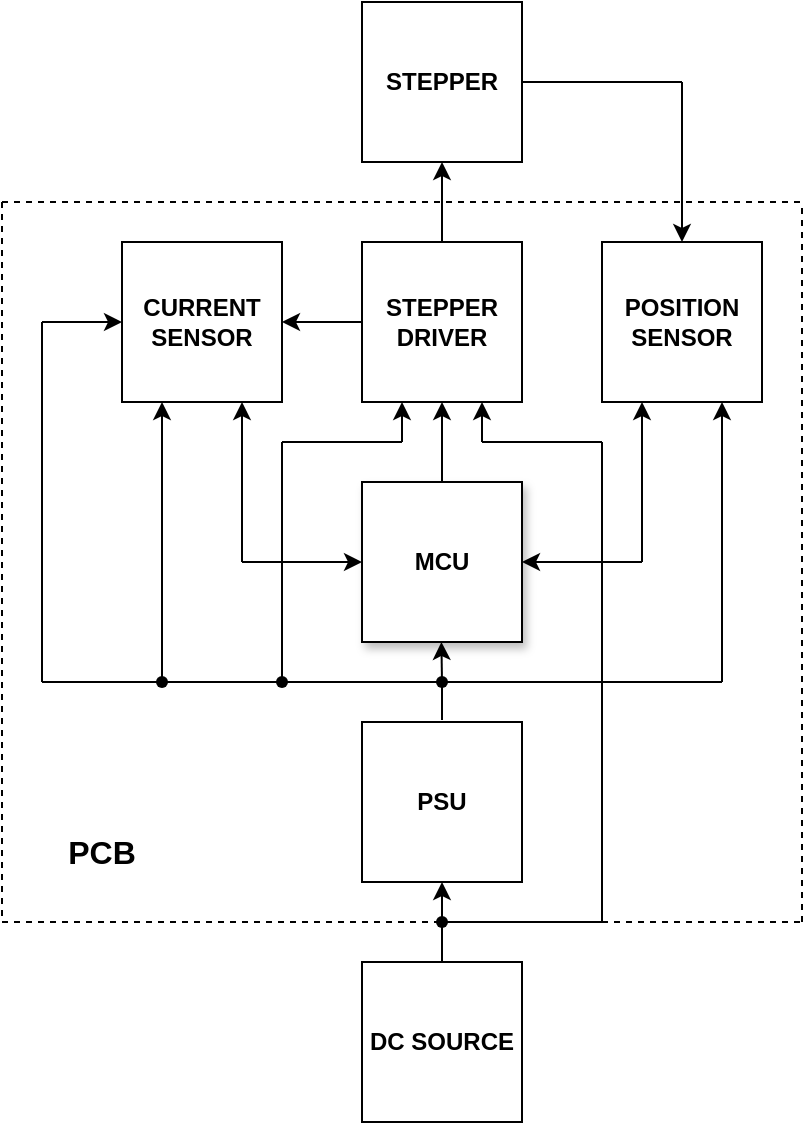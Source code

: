 <mxfile version="28.2.8">
  <diagram name="Page-1" id="waZ6OkVSSsrsFuy_pqfZ">
    <mxGraphModel dx="1141" dy="636" grid="1" gridSize="10" guides="1" tooltips="1" connect="1" arrows="1" fold="1" page="1" pageScale="1" pageWidth="1169" pageHeight="827" math="0" shadow="0">
      <root>
        <mxCell id="0" />
        <mxCell id="1" parent="0" />
        <mxCell id="_MH51mvYhy1DslRa7ztJ-1" value="&lt;div&gt;MCU&lt;/div&gt;" style="rounded=0;whiteSpace=wrap;html=1;glass=0;shadow=1;fontStyle=1;fontFamily=Helvetica;" parent="1" vertex="1">
          <mxGeometry x="520" y="320" width="80" height="80" as="geometry" />
        </mxCell>
        <mxCell id="_MH51mvYhy1DslRa7ztJ-3" value="STEPPER DRIVER" style="rounded=0;whiteSpace=wrap;html=1;fontStyle=1;fontFamily=Helvetica;" parent="1" vertex="1">
          <mxGeometry x="520" y="200" width="80" height="80" as="geometry" />
        </mxCell>
        <mxCell id="_MH51mvYhy1DslRa7ztJ-4" value="POSITION SENSOR" style="rounded=0;whiteSpace=wrap;html=1;fontStyle=1;fontFamily=Helvetica;" parent="1" vertex="1">
          <mxGeometry x="640" y="200" width="80" height="80" as="geometry" />
        </mxCell>
        <mxCell id="_MH51mvYhy1DslRa7ztJ-5" value="PSU" style="rounded=0;whiteSpace=wrap;html=1;fontStyle=1;fontFamily=Helvetica;" parent="1" vertex="1">
          <mxGeometry x="520" y="440" width="80" height="80" as="geometry" />
        </mxCell>
        <mxCell id="_MH51mvYhy1DslRa7ztJ-22" value="" style="endArrow=none;html=1;rounded=0;exitX=0.5;exitY=0;exitDx=0;exitDy=0;fontStyle=1;fontFamily=Helvetica;" parent="1" source="_MH51mvYhy1DslRa7ztJ-5" edge="1">
          <mxGeometry width="50" height="50" relative="1" as="geometry">
            <mxPoint x="630" y="400" as="sourcePoint" />
            <mxPoint x="560" y="440" as="targetPoint" />
          </mxGeometry>
        </mxCell>
        <mxCell id="_MH51mvYhy1DslRa7ztJ-23" value="" style="endArrow=none;html=1;rounded=0;fontStyle=1;fontFamily=Helvetica;" parent="1" edge="1">
          <mxGeometry width="50" height="50" relative="1" as="geometry">
            <mxPoint x="560" y="420" as="sourcePoint" />
            <mxPoint x="700" y="420" as="targetPoint" />
          </mxGeometry>
        </mxCell>
        <mxCell id="_MH51mvYhy1DslRa7ztJ-24" value="" style="endArrow=none;html=1;rounded=0;fontStyle=1;fontFamily=Helvetica;" parent="1" source="_MH51mvYhy1DslRa7ztJ-105" edge="1">
          <mxGeometry width="50" height="50" relative="1" as="geometry">
            <mxPoint x="560" y="440" as="sourcePoint" />
            <mxPoint x="400" y="420" as="targetPoint" />
          </mxGeometry>
        </mxCell>
        <mxCell id="_MH51mvYhy1DslRa7ztJ-26" value="" style="endArrow=classic;html=1;rounded=0;entryX=0.5;entryY=1;entryDx=0;entryDy=0;fontStyle=1;fontFamily=Helvetica;" parent="1" source="_MH51mvYhy1DslRa7ztJ-102" edge="1">
          <mxGeometry width="50" height="50" relative="1" as="geometry">
            <mxPoint x="559.71" y="440" as="sourcePoint" />
            <mxPoint x="559.71" y="400" as="targetPoint" />
          </mxGeometry>
        </mxCell>
        <mxCell id="_MH51mvYhy1DslRa7ztJ-28" value="CURRENT SENSOR" style="whiteSpace=wrap;html=1;aspect=fixed;fontStyle=1;fontFamily=Helvetica;" parent="1" vertex="1">
          <mxGeometry x="400" y="200" width="80" height="80" as="geometry" />
        </mxCell>
        <mxCell id="_MH51mvYhy1DslRa7ztJ-29" value="" style="endArrow=none;html=1;rounded=0;fontStyle=1;fontFamily=Helvetica;" parent="1" edge="1">
          <mxGeometry width="50" height="50" relative="1" as="geometry">
            <mxPoint x="360" y="420" as="sourcePoint" />
            <mxPoint x="400" y="420" as="targetPoint" />
          </mxGeometry>
        </mxCell>
        <mxCell id="_MH51mvYhy1DslRa7ztJ-30" value="" style="endArrow=none;html=1;rounded=0;fontStyle=1;fontFamily=Helvetica;" parent="1" edge="1">
          <mxGeometry width="50" height="50" relative="1" as="geometry">
            <mxPoint x="360" y="420" as="sourcePoint" />
            <mxPoint x="360" y="240" as="targetPoint" />
          </mxGeometry>
        </mxCell>
        <mxCell id="_MH51mvYhy1DslRa7ztJ-31" value="" style="endArrow=classic;html=1;rounded=0;entryX=0;entryY=0.5;entryDx=0;entryDy=0;fontStyle=1;fontFamily=Helvetica;" parent="1" target="_MH51mvYhy1DslRa7ztJ-28" edge="1">
          <mxGeometry width="50" height="50" relative="1" as="geometry">
            <mxPoint x="360" y="240" as="sourcePoint" />
            <mxPoint x="330" y="190" as="targetPoint" />
          </mxGeometry>
        </mxCell>
        <mxCell id="_MH51mvYhy1DslRa7ztJ-36" value="STEPPER" style="rounded=0;whiteSpace=wrap;html=1;fontStyle=1;fontFamily=Helvetica;" parent="1" vertex="1">
          <mxGeometry x="520" y="80" width="80" height="80" as="geometry" />
        </mxCell>
        <mxCell id="_MH51mvYhy1DslRa7ztJ-37" value="DC SOURCE" style="rounded=0;whiteSpace=wrap;html=1;fontStyle=1;fontFamily=Helvetica;" parent="1" vertex="1">
          <mxGeometry x="520" y="560" width="80" height="80" as="geometry" />
        </mxCell>
        <mxCell id="_MH51mvYhy1DslRa7ztJ-38" value="" style="endArrow=classic;html=1;rounded=0;entryX=0.5;entryY=1;entryDx=0;entryDy=0;fontStyle=1;fontFamily=Helvetica;" parent="1" target="_MH51mvYhy1DslRa7ztJ-5" edge="1">
          <mxGeometry width="50" height="50" relative="1" as="geometry">
            <mxPoint x="560" y="540" as="sourcePoint" />
            <mxPoint x="590" y="540" as="targetPoint" />
          </mxGeometry>
        </mxCell>
        <mxCell id="_MH51mvYhy1DslRa7ztJ-43" value="" style="endArrow=none;html=1;rounded=0;fontStyle=1;fontFamily=Helvetica;" parent="1" edge="1">
          <mxGeometry width="50" height="50" relative="1" as="geometry">
            <mxPoint x="560" y="540" as="sourcePoint" />
            <mxPoint x="640" y="540" as="targetPoint" />
          </mxGeometry>
        </mxCell>
        <mxCell id="_MH51mvYhy1DslRa7ztJ-44" value="" style="endArrow=classic;html=1;rounded=0;entryX=0.75;entryY=1;entryDx=0;entryDy=0;fontStyle=1;fontFamily=Helvetica;" parent="1" target="_MH51mvYhy1DslRa7ztJ-4" edge="1">
          <mxGeometry width="50" height="50" relative="1" as="geometry">
            <mxPoint x="700" y="420" as="sourcePoint" />
            <mxPoint x="690.0" y="280" as="targetPoint" />
            <Array as="points">
              <mxPoint x="700" y="310" />
            </Array>
          </mxGeometry>
        </mxCell>
        <mxCell id="_MH51mvYhy1DslRa7ztJ-91" value="" style="endArrow=none;html=1;rounded=0;fontStyle=1;fontFamily=Helvetica;" parent="1" edge="1">
          <mxGeometry width="50" height="50" relative="1" as="geometry">
            <mxPoint x="640" y="430" as="sourcePoint" />
            <mxPoint x="640" y="300" as="targetPoint" />
          </mxGeometry>
        </mxCell>
        <mxCell id="_MH51mvYhy1DslRa7ztJ-92" value="" style="endArrow=none;html=1;rounded=0;fontStyle=1;fontFamily=Helvetica;" parent="1" edge="1">
          <mxGeometry width="50" height="50" relative="1" as="geometry">
            <mxPoint x="580" y="300" as="sourcePoint" />
            <mxPoint x="640" y="300" as="targetPoint" />
          </mxGeometry>
        </mxCell>
        <mxCell id="_MH51mvYhy1DslRa7ztJ-93" value="" style="endArrow=classic;html=1;rounded=0;entryX=0.5;entryY=1;entryDx=0;entryDy=0;exitX=0.25;exitY=0;exitDx=0;exitDy=0;fontStyle=1;fontFamily=Helvetica;" parent="1" source="_MH51mvYhy1DslRa7ztJ-1" target="_MH51mvYhy1DslRa7ztJ-3" edge="1">
          <mxGeometry width="50" height="50" relative="1" as="geometry">
            <mxPoint x="580" y="380" as="sourcePoint" />
            <mxPoint x="630" y="330" as="targetPoint" />
            <Array as="points">
              <mxPoint x="560" y="320" />
            </Array>
          </mxGeometry>
        </mxCell>
        <mxCell id="_MH51mvYhy1DslRa7ztJ-94" value="" style="endArrow=classic;html=1;rounded=0;entryX=1;entryY=0.5;entryDx=0;entryDy=0;exitX=0;exitY=0.5;exitDx=0;exitDy=0;fontStyle=1;fontFamily=Helvetica;" parent="1" source="_MH51mvYhy1DslRa7ztJ-3" target="_MH51mvYhy1DslRa7ztJ-28" edge="1">
          <mxGeometry width="50" height="50" relative="1" as="geometry">
            <mxPoint x="580" y="370" as="sourcePoint" />
            <mxPoint x="630" y="320" as="targetPoint" />
          </mxGeometry>
        </mxCell>
        <mxCell id="_MH51mvYhy1DslRa7ztJ-95" value="" style="endArrow=classic;html=1;rounded=0;entryX=0.75;entryY=1;entryDx=0;entryDy=0;fontStyle=1;fontFamily=Helvetica;" parent="1" target="_MH51mvYhy1DslRa7ztJ-3" edge="1">
          <mxGeometry width="50" height="50" relative="1" as="geometry">
            <mxPoint x="580" y="300" as="sourcePoint" />
            <mxPoint x="630" y="280" as="targetPoint" />
          </mxGeometry>
        </mxCell>
        <mxCell id="_MH51mvYhy1DslRa7ztJ-96" value="" style="endArrow=none;html=1;rounded=0;exitX=1;exitY=0.5;exitDx=0;exitDy=0;fontStyle=1;fontFamily=Helvetica;" parent="1" source="_MH51mvYhy1DslRa7ztJ-36" edge="1">
          <mxGeometry width="50" height="50" relative="1" as="geometry">
            <mxPoint x="580" y="260" as="sourcePoint" />
            <mxPoint x="680" y="120" as="targetPoint" />
          </mxGeometry>
        </mxCell>
        <mxCell id="_MH51mvYhy1DslRa7ztJ-97" value="" style="endArrow=classic;html=1;rounded=0;entryX=0.5;entryY=0;entryDx=0;entryDy=0;fontStyle=1;fontFamily=Helvetica;" parent="1" target="_MH51mvYhy1DslRa7ztJ-4" edge="1">
          <mxGeometry width="50" height="50" relative="1" as="geometry">
            <mxPoint x="680" y="120" as="sourcePoint" />
            <mxPoint x="630" y="210" as="targetPoint" />
          </mxGeometry>
        </mxCell>
        <mxCell id="_MH51mvYhy1DslRa7ztJ-98" value="" style="endArrow=classic;html=1;rounded=0;entryX=0.25;entryY=1;entryDx=0;entryDy=0;fontStyle=1;fontFamily=Helvetica;" parent="1" target="_MH51mvYhy1DslRa7ztJ-3" edge="1">
          <mxGeometry width="50" height="50" relative="1" as="geometry">
            <mxPoint x="540" y="300" as="sourcePoint" />
            <mxPoint x="630" y="330" as="targetPoint" />
          </mxGeometry>
        </mxCell>
        <mxCell id="_MH51mvYhy1DslRa7ztJ-99" value="" style="endArrow=none;html=1;rounded=0;fontStyle=1;fontFamily=Helvetica;" parent="1" edge="1">
          <mxGeometry width="50" height="50" relative="1" as="geometry">
            <mxPoint x="640" y="540" as="sourcePoint" />
            <mxPoint x="640" y="430" as="targetPoint" />
          </mxGeometry>
        </mxCell>
        <mxCell id="_MH51mvYhy1DslRa7ztJ-100" value="" style="endArrow=none;html=1;rounded=0;fontStyle=1;fontFamily=Helvetica;" parent="1" edge="1">
          <mxGeometry width="50" height="50" relative="1" as="geometry">
            <mxPoint x="480" y="300" as="sourcePoint" />
            <mxPoint x="540" y="300" as="targetPoint" />
          </mxGeometry>
        </mxCell>
        <mxCell id="_MH51mvYhy1DslRa7ztJ-101" value="" style="endArrow=none;html=1;rounded=0;fontStyle=1;fontFamily=Helvetica;" parent="1" source="_MH51mvYhy1DslRa7ztJ-103" edge="1">
          <mxGeometry width="50" height="50" relative="1" as="geometry">
            <mxPoint x="480" y="440" as="sourcePoint" />
            <mxPoint x="480" y="300" as="targetPoint" />
          </mxGeometry>
        </mxCell>
        <mxCell id="_MH51mvYhy1DslRa7ztJ-104" value="" style="endArrow=none;html=1;rounded=0;fontStyle=1;fontFamily=Helvetica;" parent="1" source="_MH51mvYhy1DslRa7ztJ-102" target="_MH51mvYhy1DslRa7ztJ-103" edge="1">
          <mxGeometry width="50" height="50" relative="1" as="geometry">
            <mxPoint x="560" y="440" as="sourcePoint" />
            <mxPoint x="400" y="440" as="targetPoint" />
          </mxGeometry>
        </mxCell>
        <mxCell id="_MH51mvYhy1DslRa7ztJ-113" value="" style="endArrow=classic;html=1;rounded=0;entryX=0.25;entryY=1;entryDx=0;entryDy=0;exitX=0.502;exitY=0.362;exitDx=0;exitDy=0;exitPerimeter=0;fontStyle=1;fontFamily=Helvetica;" parent="1" source="_MH51mvYhy1DslRa7ztJ-105" target="_MH51mvYhy1DslRa7ztJ-28" edge="1">
          <mxGeometry width="50" height="50" relative="1" as="geometry">
            <mxPoint x="420" y="440" as="sourcePoint" />
            <mxPoint x="580" y="340" as="targetPoint" />
          </mxGeometry>
        </mxCell>
        <mxCell id="_MH51mvYhy1DslRa7ztJ-114" value="" style="endArrow=none;html=1;rounded=0;fontStyle=1;fontFamily=Helvetica;" parent="1" source="_MH51mvYhy1DslRa7ztJ-103" target="_MH51mvYhy1DslRa7ztJ-105" edge="1">
          <mxGeometry width="50" height="50" relative="1" as="geometry">
            <mxPoint x="480" y="440" as="sourcePoint" />
            <mxPoint x="400" y="440" as="targetPoint" />
          </mxGeometry>
        </mxCell>
        <mxCell id="_MH51mvYhy1DslRa7ztJ-105" value="" style="shape=waypoint;sketch=0;size=6;pointerEvents=1;points=[];fillColor=none;resizable=0;rotatable=0;perimeter=centerPerimeter;snapToPoint=1;fontStyle=1;fontFamily=Helvetica;" parent="1" vertex="1">
          <mxGeometry x="410" y="410" width="20" height="20" as="geometry" />
        </mxCell>
        <mxCell id="_MH51mvYhy1DslRa7ztJ-115" value="" style="endArrow=classic;html=1;rounded=0;entryX=0.75;entryY=1;entryDx=0;entryDy=0;fontStyle=1;fontFamily=Helvetica;" parent="1" target="_MH51mvYhy1DslRa7ztJ-28" edge="1">
          <mxGeometry width="50" height="50" relative="1" as="geometry">
            <mxPoint x="460" y="360" as="sourcePoint" />
            <mxPoint x="580" y="340" as="targetPoint" />
          </mxGeometry>
        </mxCell>
        <mxCell id="_MH51mvYhy1DslRa7ztJ-116" value="" style="endArrow=classic;html=1;rounded=0;entryX=0.75;entryY=1;entryDx=0;entryDy=0;fontStyle=1;fontFamily=Helvetica;" parent="1" edge="1">
          <mxGeometry width="50" height="50" relative="1" as="geometry">
            <mxPoint x="660" y="360" as="sourcePoint" />
            <mxPoint x="660" y="280" as="targetPoint" />
          </mxGeometry>
        </mxCell>
        <mxCell id="_MH51mvYhy1DslRa7ztJ-117" value="" style="endArrow=classic;html=1;rounded=0;entryX=0;entryY=0.5;entryDx=0;entryDy=0;fontStyle=1;fontFamily=Helvetica;" parent="1" target="_MH51mvYhy1DslRa7ztJ-1" edge="1">
          <mxGeometry width="50" height="50" relative="1" as="geometry">
            <mxPoint x="460" y="360" as="sourcePoint" />
            <mxPoint x="580" y="340" as="targetPoint" />
          </mxGeometry>
        </mxCell>
        <mxCell id="_MH51mvYhy1DslRa7ztJ-118" value="" style="endArrow=classic;html=1;rounded=0;entryX=1;entryY=0.5;entryDx=0;entryDy=0;fontStyle=1;fontFamily=Helvetica;" parent="1" target="_MH51mvYhy1DslRa7ztJ-1" edge="1">
          <mxGeometry width="50" height="50" relative="1" as="geometry">
            <mxPoint x="660" y="360" as="sourcePoint" />
            <mxPoint x="580" y="340" as="targetPoint" />
            <Array as="points">
              <mxPoint x="600" y="360" />
            </Array>
          </mxGeometry>
        </mxCell>
        <mxCell id="_MH51mvYhy1DslRa7ztJ-120" value="" style="endArrow=classic;html=1;rounded=0;entryX=0.5;entryY=1;entryDx=0;entryDy=0;exitX=0.5;exitY=0;exitDx=0;exitDy=0;fontStyle=1;fontFamily=Helvetica;" parent="1" source="_MH51mvYhy1DslRa7ztJ-3" target="_MH51mvYhy1DslRa7ztJ-36" edge="1">
          <mxGeometry width="50" height="50" relative="1" as="geometry">
            <mxPoint x="500" y="240" as="sourcePoint" />
            <mxPoint x="550" y="190" as="targetPoint" />
          </mxGeometry>
        </mxCell>
        <mxCell id="_MH51mvYhy1DslRa7ztJ-102" value="" style="shape=waypoint;sketch=0;size=6;pointerEvents=1;points=[];fillColor=none;resizable=0;rotatable=0;perimeter=centerPerimeter;snapToPoint=1;fontStyle=1;fontFamily=Helvetica;" parent="1" vertex="1">
          <mxGeometry x="550" y="410" width="20" height="20" as="geometry" />
        </mxCell>
        <mxCell id="_MH51mvYhy1DslRa7ztJ-124" value="" style="endArrow=none;html=1;rounded=0;fontStyle=1;fontFamily=Helvetica;" parent="1" target="_MH51mvYhy1DslRa7ztJ-103" edge="1">
          <mxGeometry width="50" height="50" relative="1" as="geometry">
            <mxPoint x="480" y="420" as="sourcePoint" />
            <mxPoint x="480" y="300" as="targetPoint" />
          </mxGeometry>
        </mxCell>
        <mxCell id="_MH51mvYhy1DslRa7ztJ-103" value="" style="shape=waypoint;sketch=0;size=6;pointerEvents=1;points=[];fillColor=none;resizable=0;rotatable=0;perimeter=centerPerimeter;snapToPoint=1;fontStyle=1;fontFamily=Helvetica;" parent="1" vertex="1">
          <mxGeometry x="470" y="410" width="20" height="20" as="geometry" />
        </mxCell>
        <mxCell id="_MH51mvYhy1DslRa7ztJ-125" value="" style="endArrow=none;html=1;rounded=0;exitX=0.5;exitY=-0.013;exitDx=0;exitDy=0;exitPerimeter=0;fontStyle=1;fontFamily=Helvetica;" parent="1" source="_MH51mvYhy1DslRa7ztJ-5" target="_MH51mvYhy1DslRa7ztJ-102" edge="1">
          <mxGeometry width="50" height="50" relative="1" as="geometry">
            <mxPoint x="540" y="450" as="sourcePoint" />
            <mxPoint x="590" y="400" as="targetPoint" />
          </mxGeometry>
        </mxCell>
        <mxCell id="_MH51mvYhy1DslRa7ztJ-126" value="" style="endArrow=none;html=1;rounded=0;exitDx=0;exitDy=0;fontStyle=1;fontFamily=Helvetica;" parent="1" source="_MH51mvYhy1DslRa7ztJ-127" edge="1">
          <mxGeometry width="50" height="50" relative="1" as="geometry">
            <mxPoint x="580" y="550" as="sourcePoint" />
            <mxPoint x="560" y="540" as="targetPoint" />
          </mxGeometry>
        </mxCell>
        <mxCell id="_MH51mvYhy1DslRa7ztJ-128" value="" style="endArrow=none;html=1;rounded=0;exitX=0.5;exitY=0;exitDx=0;exitDy=0;fontStyle=1;fontFamily=Helvetica;" parent="1" source="_MH51mvYhy1DslRa7ztJ-37" target="_MH51mvYhy1DslRa7ztJ-127" edge="1">
          <mxGeometry width="50" height="50" relative="1" as="geometry">
            <mxPoint x="560" y="560" as="sourcePoint" />
            <mxPoint x="560" y="540" as="targetPoint" />
          </mxGeometry>
        </mxCell>
        <mxCell id="_MH51mvYhy1DslRa7ztJ-127" value="" style="shape=waypoint;sketch=0;size=6;pointerEvents=1;points=[];fillColor=none;resizable=0;rotatable=0;perimeter=centerPerimeter;snapToPoint=1;fontStyle=1;fontFamily=Helvetica;" parent="1" vertex="1">
          <mxGeometry x="550" y="530" width="20" height="20" as="geometry" />
        </mxCell>
        <mxCell id="-h3a0Sp1wz7JB-BzqZad-2" value="" style="endArrow=none;dashed=1;html=1;rounded=0;" edge="1" parent="1">
          <mxGeometry width="50" height="50" relative="1" as="geometry">
            <mxPoint x="340" y="180" as="sourcePoint" />
            <mxPoint x="740" y="180" as="targetPoint" />
          </mxGeometry>
        </mxCell>
        <mxCell id="-h3a0Sp1wz7JB-BzqZad-3" value="" style="endArrow=none;dashed=1;html=1;rounded=0;" edge="1" parent="1">
          <mxGeometry width="50" height="50" relative="1" as="geometry">
            <mxPoint x="340" y="180" as="sourcePoint" />
            <mxPoint x="340" y="540" as="targetPoint" />
          </mxGeometry>
        </mxCell>
        <mxCell id="-h3a0Sp1wz7JB-BzqZad-4" value="" style="endArrow=none;dashed=1;html=1;rounded=0;" edge="1" parent="1">
          <mxGeometry width="50" height="50" relative="1" as="geometry">
            <mxPoint x="340" y="540" as="sourcePoint" />
            <mxPoint x="740" y="540" as="targetPoint" />
          </mxGeometry>
        </mxCell>
        <mxCell id="-h3a0Sp1wz7JB-BzqZad-5" value="" style="endArrow=none;dashed=1;html=1;rounded=0;" edge="1" parent="1">
          <mxGeometry width="50" height="50" relative="1" as="geometry">
            <mxPoint x="740" y="540" as="sourcePoint" />
            <mxPoint x="740" y="180" as="targetPoint" />
          </mxGeometry>
        </mxCell>
        <mxCell id="-h3a0Sp1wz7JB-BzqZad-6" value="&lt;font style=&quot;font-size: 16px;&quot;&gt;&lt;b&gt;PCB&lt;/b&gt;&lt;/font&gt;" style="text;html=1;whiteSpace=wrap;strokeColor=none;fillColor=none;align=center;verticalAlign=middle;rounded=0;" vertex="1" parent="1">
          <mxGeometry x="360" y="490" width="60" height="30" as="geometry" />
        </mxCell>
      </root>
    </mxGraphModel>
  </diagram>
</mxfile>
